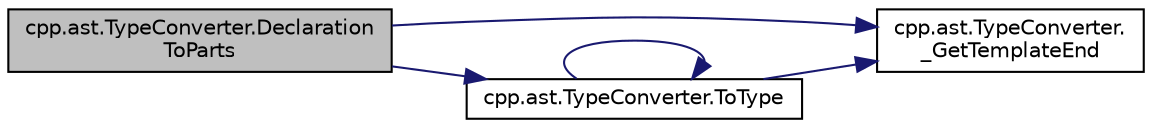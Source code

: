 digraph "cpp.ast.TypeConverter.DeclarationToParts"
{
  edge [fontname="Helvetica",fontsize="10",labelfontname="Helvetica",labelfontsize="10"];
  node [fontname="Helvetica",fontsize="10",shape=record];
  rankdir="LR";
  Node13 [label="cpp.ast.TypeConverter.Declaration\lToParts",height=0.2,width=0.4,color="black", fillcolor="grey75", style="filled", fontcolor="black"];
  Node13 -> Node14 [color="midnightblue",fontsize="10",style="solid",fontname="Helvetica"];
  Node14 [label="cpp.ast.TypeConverter.\l_GetTemplateEnd",height=0.2,width=0.4,color="black", fillcolor="white", style="filled",URL="$d1/d5a/classcpp_1_1ast_1_1_type_converter.html#adcf38788abb48f32f4a63eb091b3d53a"];
  Node13 -> Node15 [color="midnightblue",fontsize="10",style="solid",fontname="Helvetica"];
  Node15 [label="cpp.ast.TypeConverter.ToType",height=0.2,width=0.4,color="black", fillcolor="white", style="filled",URL="$d1/d5a/classcpp_1_1ast_1_1_type_converter.html#aa6ea82e40cd30e5dfcd471ff144a19cf"];
  Node15 -> Node14 [color="midnightblue",fontsize="10",style="solid",fontname="Helvetica"];
  Node15 -> Node15 [color="midnightblue",fontsize="10",style="solid",fontname="Helvetica"];
}
